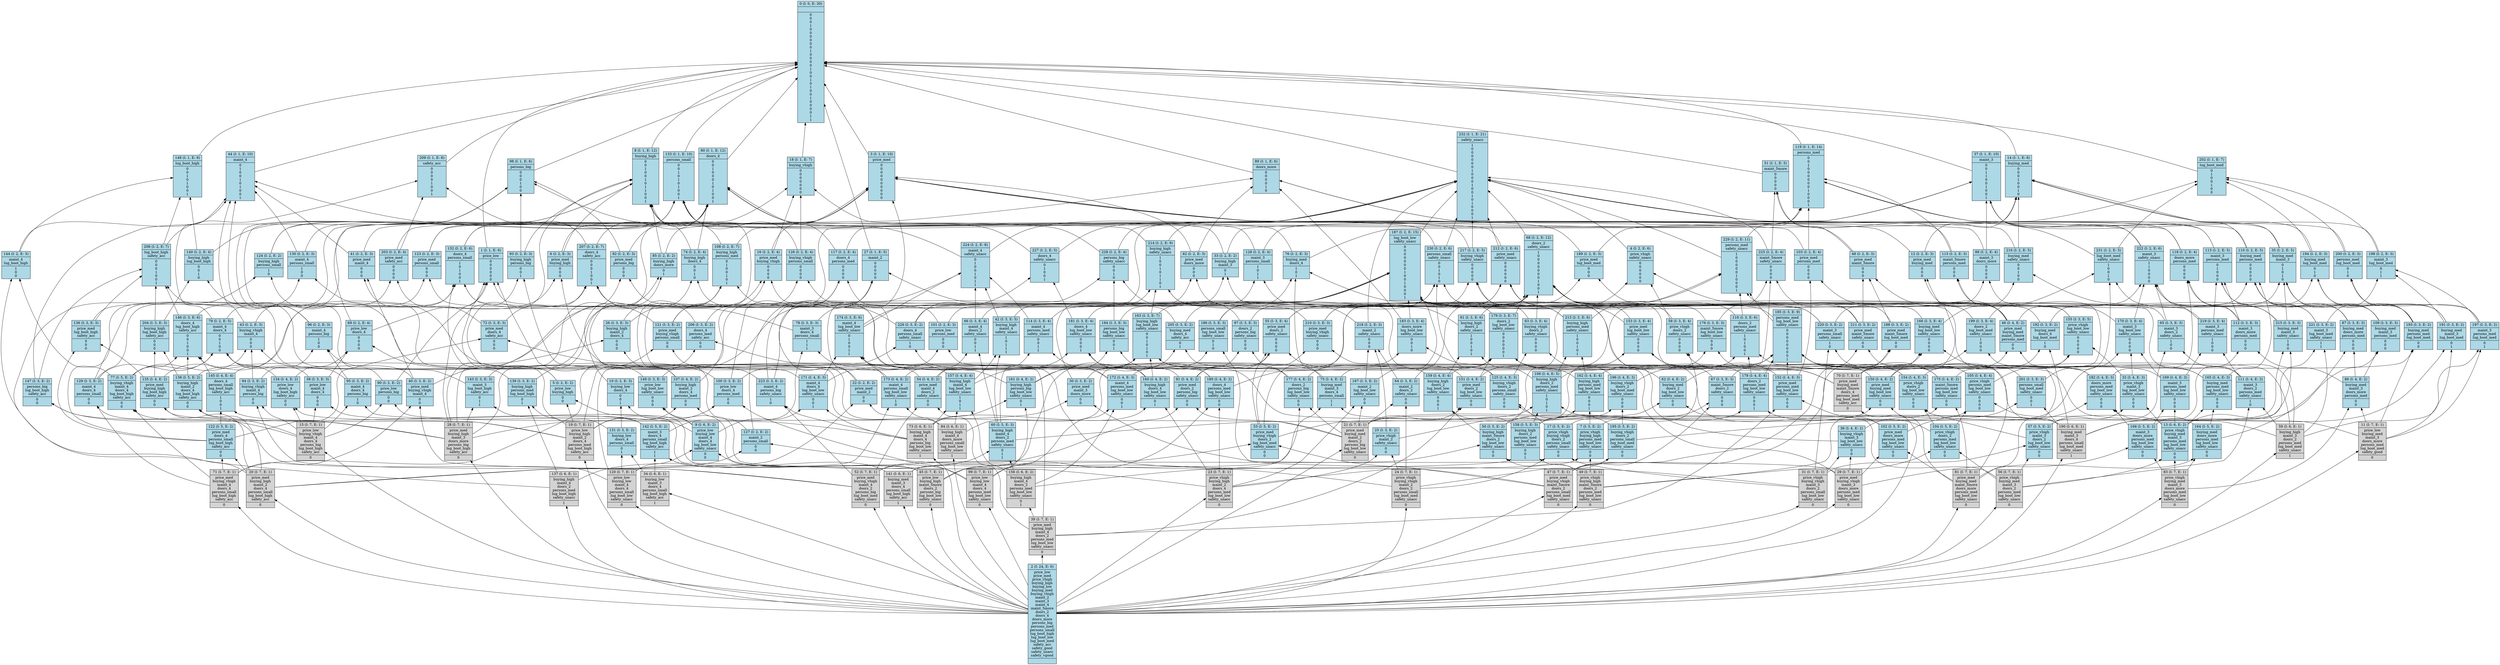 digraph G { 
	rankdir=BT;
0 [shape=record,style=filled,fillcolor=lightblue,label="{0 (I: 0, E: 30)||0\n0\n0\n1\n0\n0\n0\n0\n0\n0\n1\n0\n0\n0\n0\n1\n0\n0\n1\n0\n1\n0\n0\n1\n0\n0\n0\n0\n1\n1\n}"];
1 [shape=record,style=filled,fillcolor=lightblue,label="{1 (I: 1, E: 6)|price_low\n|0\n0\n0\n0\n0\n0\n}"];
2 [shape=record,style=filled,fillcolor=lightblue,label="{2 (I: 24, E: 0)|price_low\nprice_med\nprice_vhigh\nbuying_high\nbuying_low\nbuying_med\nbuying_vhigh\nmaint_2\nmaint_3\nmaint_4\nmaint_5more\ndoors_2\ndoors_4\ndoors_more\npersons_big\npersons_med\npersons_small\nlug_boot_high\nlug_boot_low\nlug_boot_med\nsafety_acc\nsafety_good\nsafety_unacc\nsafety_vgood\n|}"];
3 [shape=record,style=filled,fillcolor=lightblue,label="{3 (I: 1, E: 10)|price_med\n|0\n0\n0\n0\n0\n0\n0\n0\n0\n0\n}"];
4 [shape=record,style=filled,fillcolor=lightblue,label="{4 (I: 2, E: 6)|price_vhigh\nsafety_unacc\n|0\n0\n0\n0\n0\n0\n}"];
5 [shape=record,style=filled,fillcolor=lightblue,label="{5 (I: 2, E: 2)|price_low\nbuying_high\n|0\n0\n}"];
6 [shape=record,style=filled,fillcolor=lightblue,label="{6 (I: 2, E: 3)|price_med\nbuying_high\n|0\n0\n0\n}"];
7 [shape=record,style=filled,fillcolor=lightblue,label="{7 (I: 5, E: 2)|price_vhigh\nbuying_high\npersons_med\nlug_boot_low\nsafety_unacc\n|0\n0\n}"];
8 [shape=record,style=filled,fillcolor=lightblue,label="{8 (I: 1, E: 12)|buying_high\n|0\n0\n1\n0\n0\n1\n0\n1\n1\n0\n0\n1\n}"];
9 [shape=record,style=filled,fillcolor=lightblue,label="{9 (I: 6, E: 2)|price_low\nbuying_low\nmaint_4\ndoors_4\nlug_boot_low\nsafety_unacc\n|0\n0\n}"];
10 [shape=record,style=filled,fillcolor=lightblue,label="{10 (I: 2, E: 3)|buying_low\ndoors_4\n|0\n0\n1\n}"];
11 [shape=record,style=filled,label="{11 (I: 7, E: 1)|price_low\nbuying_med\nmaint_3\ndoors_more\npersons_med\nlug_boot_med\nsafety_good\n|0\n}"];
12 [shape=record,style=filled,fillcolor=lightblue,label="{12 (I: 2, E: 3)|price_med\nbuying_med\n|0\n0\n0\n}"];
13 [shape=record,style=filled,fillcolor=lightblue,label="{13 (I: 6, E: 2)|price_vhigh\nbuying_med\nmaint_3\npersons_med\nlug_boot_low\nsafety_unacc\n|0\n0\n}"];
14 [shape=record,style=filled,fillcolor=lightblue,label="{14 (I: 1, E: 8)|buying_med\n|0\n0\n0\n1\n0\n0\n1\n0\n}"];
15 [shape=record,style=filled,label="{15 (I: 7, E: 1)|price_low\nbuying_vhigh\nmaint_4\ndoors_4\npersons_big\nlug_boot_high\nsafety_acc\n|0\n}"];
16 [shape=record,style=filled,fillcolor=lightblue,label="{16 (I: 2, E: 4)|price_med\nbuying_vhigh\n|0\n0\n0\n0\n}"];
17 [shape=record,style=filled,fillcolor=lightblue,label="{17 (I: 5, E: 2)|price_vhigh\nbuying_vhigh\ndoors_2\npersons_small\nsafety_unacc\n|0\n0\n}"];
18 [shape=record,style=filled,fillcolor=lightblue,label="{18 (I: 1, E: 7)|buying_vhigh\n|0\n0\n0\n0\n0\n0\n0\n}"];
19 [shape=record,style=filled,label="{19 (I: 7, E: 1)|price_low\nbuying_high\nmaint_2\ndoors_4\npersons_med\nlug_boot_high\nsafety_acc\n|0\n}"];
20 [shape=record,style=filled,label="{20 (I: 7, E: 1)|price_med\nbuying_high\nmaint_2\ndoors_4\npersons_small\nlug_boot_high\nsafety_acc\n|0\n}"];
21 [shape=record,style=filled,label="{21 (I: 7, E: 1)|price_med\nbuying_med\nmaint_2\ndoors_2\npersons_big\nlug_boot_low\nsafety_unacc\n|0\n}"];
22 [shape=record,style=filled,fillcolor=lightblue,label="{22 (I: 2, E: 2)|price_med\nmaint_2\n|0\n0\n}"];
23 [shape=record,style=filled,label="{23 (I: 7, E: 1)|price_vhigh\nbuying_high\nmaint_2\ndoors_4\npersons_med\nlug_boot_low\nsafety_unacc\n|0\n}"];
24 [shape=record,style=filled,label="{24 (I: 7, E: 1)|price_vhigh\nbuying_vhigh\nmaint_2\ndoors_2\npersons_small\nlug_boot_med\nsafety_unacc\n|0\n}"];
25 [shape=record,style=filled,fillcolor=lightblue,label="{25 (I: 3, E: 2)|price_vhigh\nmaint_2\nsafety_unacc\n|0\n0\n}"];
26 [shape=record,style=filled,fillcolor=lightblue,label="{26 (I: 3, E: 3)|buying_high\nmaint_2\ndoors_4\n|0\n0\n0\n}"];
27 [shape=record,style=filled,fillcolor=lightblue,label="{27 (I: 1, E: 5)|maint_2\n|0\n0\n0\n0\n0\n}"];
28 [shape=record,style=filled,label="{28 (I: 7, E: 1)|price_med\nbuying_high\nmaint_3\ndoors_more\npersons_big\nlug_boot_high\nsafety_acc\n|0\n}"];
29 [shape=record,style=filled,label="{29 (I: 7, E: 1)|price_med\nbuying_vhigh\nmaint_3\ndoors_more\npersons_med\nlug_boot_low\nsafety_unacc\n|0\n}"];
30 [shape=record,style=filled,fillcolor=lightblue,label="{30 (I: 3, E: 2)|price_med\nmaint_3\ndoors_more\n|0\n0\n}"];
31 [shape=record,style=filled,label="{31 (I: 7, E: 1)|price_vhigh\nbuying_vhigh\nmaint_3\ndoors_2\npersons_small\nlug_boot_low\nsafety_unacc\n|0\n}"];
32 [shape=record,style=filled,fillcolor=lightblue,label="{32 (I: 4, E: 3)|price_vhigh\nmaint_3\nlug_boot_low\nsafety_unacc\n|0\n0\n0\n}"];
33 [shape=record,style=filled,fillcolor=lightblue,label="{33 (I: 2, E: 2)|buying_high\nmaint_3\n|0\n1\n}"];
34 [shape=record,style=filled,label="{34 (I: 6, E: 1)|buying_low\nmaint_3\ndoors_4\npersons_small\nlug_boot_high\nsafety_acc\n|1\n}"];
35 [shape=record,style=filled,fillcolor=lightblue,label="{35 (I: 2, E: 5)|buying_med\nmaint_3\n|0\n1\n0\n1\n0\n}"];
36 [shape=record,style=filled,fillcolor=lightblue,label="{36 (I: 4, E: 2)|buying_vhigh\nmaint_3\nlug_boot_low\nsafety_unacc\n|0\n0\n}"];
37 [shape=record,style=filled,fillcolor=lightblue,label="{37 (I: 1, E: 10)|maint_3\n|0\n0\n1\n1\n0\n0\n1\n0\n0\n1\n}"];
38 [shape=record,style=filled,fillcolor=lightblue,label="{38 (I: 3, E: 3)|price_low\nmaint_4\ndoors_4\n|0\n0\n0\n}"];
39 [shape=record,style=filled,label="{39 (I: 7, E: 1)|price_med\nbuying_high\nmaint_4\ndoors_2\npersons_med\nlug_boot_low\nsafety_unacc\n|0\n}"];
40 [shape=record,style=filled,fillcolor=lightblue,label="{40 (I: 3, E: 2)|price_med\nbuying_vhigh\nmaint_4\n|0\n0\n}"];
41 [shape=record,style=filled,fillcolor=lightblue,label="{41 (I: 2, E: 3)|price_med\nmaint_4\n|0\n0\n0\n}"];
42 [shape=record,style=filled,fillcolor=lightblue,label="{42 (I: 3, E: 5)|buying_high\nmaint_4\nsafety_unacc\n|1\n0\n1\n1\n1\n}"];
43 [shape=record,style=filled,fillcolor=lightblue,label="{43 (I: 2, E: 3)|buying_vhigh\nmaint_4\n|0\n0\n0\n}"];
44 [shape=record,style=filled,fillcolor=lightblue,label="{44 (I: 1, E: 10)|maint_4\n|0\n1\n0\n0\n1\n0\n1\n0\n0\n1\n}"];
45 [shape=record,style=filled,label="{45 (I: 7, E: 1)|price_low\nbuying_high\nmaint_5more\ndoors_2\npersons_big\nlug_boot_low\nsafety_unacc\n|0\n}"];
46 [shape=record,style=filled,fillcolor=lightblue,label="{46 (I: 4, E: 2)|price_med\nbuying_med\nmaint_5more\npersons_med\n|0\n0\n}"];
47 [shape=record,style=filled,label="{47 (I: 7, E: 1)|price_med\nbuying_vhigh\nmaint_5more\ndoors_2\npersons_small\nlug_boot_med\nsafety_unacc\n|0\n}"];
48 [shape=record,style=filled,fillcolor=lightblue,label="{48 (I: 2, E: 3)|price_med\nmaint_5more\n|0\n0\n0\n}"];
49 [shape=record,style=filled,label="{49 (I: 7, E: 1)|price_vhigh\nbuying_high\nmaint_5more\ndoors_2\npersons_med\nlug_boot_low\nsafety_unacc\n|0\n}"];
50 [shape=record,style=filled,fillcolor=lightblue,label="{50 (I: 5, E: 2)|buying_high\nmaint_5more\ndoors_2\nlug_boot_low\nsafety_unacc\n|0\n0\n}"];
51 [shape=record,style=filled,fillcolor=lightblue,label="{51 (I: 1, E: 5)|maint_5more\n|0\n0\n0\n0\n0\n}"];
52 [shape=record,style=filled,label="{52 (I: 7, E: 1)|price_med\nbuying_vhigh\nmaint_4\ndoors_2\npersons_big\nlug_boot_med\nsafety_unacc\n|0\n}"];
53 [shape=record,style=filled,fillcolor=lightblue,label="{53 (I: 5, E: 2)|price_med\nbuying_vhigh\ndoors_2\nlug_boot_med\nsafety_unacc\n|0\n0\n}"];
54 [shape=record,style=filled,fillcolor=lightblue,label="{54 (I: 4, E: 2)|price_med\nmaint_4\ndoors_2\nsafety_unacc\n|0\n0\n}"];
55 [shape=record,style=filled,fillcolor=lightblue,label="{55 (I: 3, E: 4)|price_med\ndoors_2\nsafety_unacc\n|0\n0\n0\n0\n}"];
56 [shape=record,style=filled,label="{56 (I: 7, E: 1)|price_vhigh\nbuying_med\nmaint_3\ndoors_2\npersons_med\nlug_boot_low\nsafety_unacc\n|0\n}"];
57 [shape=record,style=filled,fillcolor=lightblue,label="{57 (I: 5, E: 2)|price_vhigh\nmaint_3\ndoors_2\nlug_boot_low\nsafety_unacc\n|0\n0\n}"];
58 [shape=record,style=filled,fillcolor=lightblue,label="{58 (I: 3, E: 4)|price_vhigh\ndoors_2\nsafety_unacc\n|0\n0\n0\n0\n}"];
59 [shape=record,style=filled,label="{59 (I: 6, E: 1)|buying_high\nmaint_3\ndoors_2\npersons_med\nlug_boot_med\nsafety_unacc\n|1\n}"];
60 [shape=record,style=filled,fillcolor=lightblue,label="{60 (I: 5, E: 3)|buying_high\nmaint_4\ndoors_2\npersons_med\nsafety_unacc\n|0\n1\n1\n}"];
61 [shape=record,style=filled,fillcolor=lightblue,label="{61 (I: 3, E: 6)|buying_high\ndoors_2\nsafety_unacc\n|1\n0\n0\n1\n0\n1\n}"];
62 [shape=record,style=filled,fillcolor=lightblue,label="{62 (I: 4, E: 2)|buying_med\ndoors_2\nlug_boot_low\nsafety_unacc\n|0\n0\n}"];
63 [shape=record,style=filled,fillcolor=lightblue,label="{63 (I: 3, E: 4)|buying_vhigh\ndoors_2\nsafety_unacc\n|0\n0\n0\n0\n}"];
64 [shape=record,style=filled,fillcolor=lightblue,label="{64 (I: 3, E: 2)|maint_2\ndoors_2\nsafety_unacc\n|0\n0\n}"];
65 [shape=record,style=filled,fillcolor=lightblue,label="{65 (I: 3, E: 3)|maint_3\ndoors_2\nsafety_unacc\n|1\n0\n0\n}"];
66 [shape=record,style=filled,fillcolor=lightblue,label="{66 (I: 3, E: 4)|maint_4\ndoors_2\nsafety_unacc\n|0\n0\n1\n1\n}"];
67 [shape=record,style=filled,fillcolor=lightblue,label="{67 (I: 3, E: 3)|maint_5more\ndoors_2\nsafety_unacc\n|0\n0\n0\n}"];
68 [shape=record,style=filled,fillcolor=lightblue,label="{68 (I: 2, E: 12)|doors_2\nsafety_unacc\n|1\n0\n0\n0\n0\n0\n0\n0\n1\n0\n0\n1\n}"];
69 [shape=record,style=filled,fillcolor=lightblue,label="{69 (I: 2, E: 4)|price_low\ndoors_4\n|0\n0\n0\n0\n}"];
70 [shape=record,style=filled,label="{70 (I: 7, E: 1)|price_med\nbuying_med\nmaint_5more\ndoors_4\npersons_med\nlug_boot_med\nsafety_acc\n|0\n}"];
71 [shape=record,style=filled,label="{71 (I: 7, E: 1)|price_med\nbuying_vhigh\nmaint_4\ndoors_4\npersons_small\nlug_boot_high\nsafety_acc\n|0\n}"];
72 [shape=record,style=filled,fillcolor=lightblue,label="{72 (I: 3, E: 3)|price_med\ndoors_4\nsafety_acc\n|0\n0\n0\n}"];
73 [shape=record,style=filled,label="{73 (I: 6, E: 1)|buying_high\nmaint_4\ndoors_4\npersons_big\nlug_boot_low\nsafety_unacc\n|1\n}"];
74 [shape=record,style=filled,fillcolor=lightblue,label="{74 (I: 2, E: 4)|buying_high\ndoors_4\n|0\n0\n1\n0\n}"];
75 [shape=record,style=filled,fillcolor=lightblue,label="{75 (I: 4, E: 2)|buying_med\nmaint_3\ndoors_4\npersons_small\n|1\n1\n}"];
76 [shape=record,style=filled,fillcolor=lightblue,label="{76 (I: 2, E: 3)|buying_med\ndoors_4\n|1\n0\n1\n}"];
77 [shape=record,style=filled,fillcolor=lightblue,label="{77 (I: 5, E: 2)|buying_vhigh\nmaint_4\ndoors_4\nlug_boot_high\nsafety_acc\n|0\n0\n}"];
78 [shape=record,style=filled,fillcolor=lightblue,label="{78 (I: 3, E: 3)|maint_3\ndoors_4\npersons_small\n|1\n1\n1\n}"];
79 [shape=record,style=filled,fillcolor=lightblue,label="{79 (I: 2, E: 5)|maint_4\ndoors_4\n|0\n0\n1\n0\n0\n}"];
80 [shape=record,style=filled,fillcolor=lightblue,label="{80 (I: 1, E: 12)|doors_4\n|0\n0\n1\n0\n0\n0\n1\n0\n1\n0\n0\n1\n}"];
81 [shape=record,style=filled,label="{81 (I: 7, E: 1)|price_med\nbuying_med\nmaint_5more\ndoors_more\npersons_med\nlug_boot_low\nsafety_unacc\n|0\n}"];
82 [shape=record,style=filled,fillcolor=lightblue,label="{82 (I: 2, E: 3)|price_med\ndoors_more\n|0\n0\n0\n}"];
83 [shape=record,style=filled,label="{83 (I: 7, E: 1)|price_vhigh\nbuying_med\nmaint_3\ndoors_more\npersons_med\nlug_boot_low\nsafety_unacc\n|0\n}"];
84 [shape=record,style=filled,label="{84 (I: 6, E: 1)|buying_high\nmaint_4\ndoors_more\npersons_small\nlug_boot_low\nsafety_unacc\n|1\n}"];
85 [shape=record,style=filled,fillcolor=lightblue,label="{85 (I: 2, E: 2)|buying_high\ndoors_more\n|0\n1\n}"];
86 [shape=record,style=filled,fillcolor=lightblue,label="{86 (I: 4, E: 2)|buying_med\nmaint_3\ndoors_more\npersons_med\n|0\n0\n}"];
87 [shape=record,style=filled,fillcolor=lightblue,label="{87 (I: 3, E: 3)|buying_med\ndoors_more\npersons_med\n|0\n0\n0\n}"];
88 [shape=record,style=filled,fillcolor=lightblue,label="{88 (I: 2, E: 4)|maint_3\ndoors_more\n|0\n0\n0\n0\n}"];
89 [shape=record,style=filled,fillcolor=lightblue,label="{89 (I: 1, E: 6)|doors_more\n|0\n0\n0\n0\n1\n0\n}"];
90 [shape=record,style=filled,fillcolor=lightblue,label="{90 (I: 2, E: 2)|price_low\npersons_big\n|0\n0\n}"];
91 [shape=record,style=filled,fillcolor=lightblue,label="{91 (I: 4, E: 2)|price_med\ndoors_2\npersons_big\nsafety_unacc\n|0\n0\n}"];
92 [shape=record,style=filled,fillcolor=lightblue,label="{92 (I: 2, E: 3)|price_med\npersons_big\n|0\n0\n0\n}"];
93 [shape=record,style=filled,fillcolor=lightblue,label="{93 (I: 2, E: 3)|buying_high\npersons_big\n|0\n0\n1\n}"];
94 [shape=record,style=filled,fillcolor=lightblue,label="{94 (I: 3, E: 2)|buying_vhigh\nmaint_4\npersons_big\n|0\n0\n}"];
95 [shape=record,style=filled,fillcolor=lightblue,label="{95 (I: 3, E: 2)|maint_4\ndoors_4\npersons_big\n|1\n0\n}"];
96 [shape=record,style=filled,fillcolor=lightblue,label="{96 (I: 2, E: 3)|maint_4\npersons_big\n|1\n0\n0\n}"];
97 [shape=record,style=filled,fillcolor=lightblue,label="{97 (I: 3, E: 3)|doors_2\npersons_big\nsafety_unacc\n|0\n0\n0\n}"];
98 [shape=record,style=filled,fillcolor=lightblue,label="{98 (I: 1, E: 6)|persons_big\n|0\n0\n0\n1\n0\n0\n}"];
99 [shape=record,style=filled,label="{99 (I: 7, E: 1)|price_low\nbuying_low\nmaint_4\ndoors_4\npersons_med\nlug_boot_low\nsafety_unacc\n|0\n}"];
100 [shape=record,style=filled,fillcolor=lightblue,label="{100 (I: 3, E: 2)|price_low\ndoors_4\npersons_med\n|0\n0\n}"];
101 [shape=record,style=filled,fillcolor=lightblue,label="{101 (I: 2, E: 3)|price_low\npersons_med\n|0\n0\n0\n}"];
102 [shape=record,style=filled,fillcolor=lightblue,label="{102 (I: 5, E: 2)|price_med\ndoors_more\npersons_med\nlug_boot_low\nsafety_unacc\n|0\n0\n}"];
103 [shape=record,style=filled,fillcolor=lightblue,label="{103 (I: 2, E: 4)|price_med\npersons_med\n|0\n0\n0\n0\n}"];
104 [shape=record,style=filled,fillcolor=lightblue,label="{104 (I: 5, E: 2)|price_vhigh\ndoors_2\npersons_med\nlug_boot_low\nsafety_unacc\n|0\n0\n}"];
105 [shape=record,style=filled,fillcolor=lightblue,label="{105 (I: 4, E: 4)|price_vhigh\npersons_med\nlug_boot_low\nsafety_unacc\n|0\n0\n0\n0\n}"];
106 [shape=record,style=filled,fillcolor=lightblue,label="{106 (I: 4, E: 5)|buying_high\ndoors_2\npersons_med\nsafety_unacc\n|1\n0\n1\n0\n1\n}"];
107 [shape=record,style=filled,fillcolor=lightblue,label="{107 (I: 4, E: 2)|buying_high\nmaint_2\ndoors_4\npersons_med\n|0\n0\n}"];
108 [shape=record,style=filled,fillcolor=lightblue,label="{108 (I: 2, E: 7)|buying_high\npersons_med\n|0\n1\n0\n0\n1\n0\n1\n}"];
109 [shape=record,style=filled,fillcolor=lightblue,label="{109 (I: 3, E: 3)|buying_med\nmaint_3\npersons_med\n|0\n0\n0\n}"];
110 [shape=record,style=filled,fillcolor=lightblue,label="{110 (I: 2, E: 5)|buying_med\npersons_med\n|0\n0\n0\n0\n0\n}"];
111 [shape=record,style=filled,fillcolor=lightblue,label="{111 (I: 4, E: 2)|maint_3\ndoors_2\npersons_med\nsafety_unacc\n|1\n0\n}"];
112 [shape=record,style=filled,fillcolor=lightblue,label="{112 (I: 3, E: 3)|maint_3\ndoors_more\npersons_med\n|0\n0\n0\n}"];
113 [shape=record,style=filled,fillcolor=lightblue,label="{113 (I: 2, E: 5)|maint_3\npersons_med\n|0\n1\n0\n0\n0\n}"];
114 [shape=record,style=filled,fillcolor=lightblue,label="{114 (I: 3, E: 4)|maint_4\npersons_med\nsafety_unacc\n|0\n0\n1\n1\n}"];
115 [shape=record,style=filled,fillcolor=lightblue,label="{115 (I: 2, E: 3)|maint_5more\npersons_med\n|0\n0\n0\n}"];
116 [shape=record,style=filled,fillcolor=lightblue,label="{116 (I: 3, E: 6)|doors_2\npersons_med\nsafety_unacc\n|1\n0\n1\n0\n0\n1\n}"];
117 [shape=record,style=filled,fillcolor=lightblue,label="{117 (I: 2, E: 4)|doors_4\npersons_med\n|0\n0\n0\n0\n}"];
118 [shape=record,style=filled,fillcolor=lightblue,label="{118 (I: 2, E: 4)|doors_more\npersons_med\n|0\n0\n0\n0\n}"];
119 [shape=record,style=filled,fillcolor=lightblue,label="{119 (I: 1, E: 14)|persons_med\n|0\n0\n1\n0\n0\n0\n0\n0\n0\n1\n0\n0\n0\n1\n}"];
120 [shape=record,style=filled,label="{120 (I: 7, E: 1)|price_low\nbuying_low\nmaint_4\ndoors_4\npersons_small\nlug_boot_low\nsafety_unacc\n|0\n}"];
121 [shape=record,style=filled,fillcolor=lightblue,label="{121 (I: 3, E: 2)|price_med\nbuying_vhigh\npersons_small\n|0\n0\n}"];
122 [shape=record,style=filled,fillcolor=lightblue,label="{122 (I: 5, E: 2)|price_med\ndoors_4\npersons_small\nlug_boot_high\nsafety_acc\n|0\n0\n}"];
123 [shape=record,style=filled,fillcolor=lightblue,label="{123 (I: 2, E: 3)|price_med\npersons_small\n|0\n0\n0\n}"];
124 [shape=record,style=filled,fillcolor=lightblue,label="{124 (I: 2, E: 2)|buying_high\npersons_small\n|1\n0\n}"];
125 [shape=record,style=filled,fillcolor=lightblue,label="{125 (I: 4, E: 3)|buying_vhigh\ndoors_2\npersons_small\nsafety_unacc\n|0\n0\n0\n}"];
126 [shape=record,style=filled,fillcolor=lightblue,label="{126 (I: 2, E: 4)|buying_vhigh\npersons_small\n|0\n0\n0\n0\n}"];
127 [shape=record,style=filled,fillcolor=lightblue,label="{127 (I: 2, E: 2)|maint_2\npersons_small\n|0\n0\n}"];
128 [shape=record,style=filled,fillcolor=lightblue,label="{128 (I: 2, E: 4)|maint_3\npersons_small\n|1\n0\n1\n1\n}"];
129 [shape=record,style=filled,fillcolor=lightblue,label="{129 (I: 3, E: 2)|maint_4\ndoors_4\npersons_small\n|0\n0\n}"];
130 [shape=record,style=filled,fillcolor=lightblue,label="{130 (I: 2, E: 3)|maint_4\npersons_small\n|1\n0\n0\n}"];
131 [shape=record,style=filled,fillcolor=lightblue,label="{131 (I: 3, E: 2)|buying_low\ndoors_4\npersons_small\n|0\n1\n}"];
132 [shape=record,style=filled,fillcolor=lightblue,label="{132 (I: 2, E: 6)|doors_4\npersons_small\n|1\n0\n1\n0\n0\n1\n}"];
133 [shape=record,style=filled,fillcolor=lightblue,label="{133 (I: 1, E: 10)|persons_small\n|0\n0\n1\n0\n1\n0\n1\n0\n0\n1\n}"];
134 [shape=record,style=filled,fillcolor=lightblue,label="{134 (I: 4, E: 2)|price_low\ndoors_4\nlug_boot_high\nsafety_acc\n|0\n0\n}"];
135 [shape=record,style=filled,fillcolor=lightblue,label="{135 (I: 4, E: 2)|price_med\nbuying_high\nlug_boot_high\nsafety_acc\n|0\n0\n}"];
136 [shape=record,style=filled,fillcolor=lightblue,label="{136 (I: 3, E: 3)|price_med\nlug_boot_high\nsafety_acc\n|0\n0\n0\n}"];
137 [shape=record,style=filled,label="{137 (I: 6, E: 1)|buying_high\nmaint_4\ndoors_2\npersons_med\nlug_boot_high\nsafety_unacc\n|1\n}"];
138 [shape=record,style=filled,fillcolor=lightblue,label="{138 (I: 5, E: 2)|buying_high\nmaint_2\ndoors_4\nlug_boot_high\nsafety_acc\n|0\n0\n}"];
139 [shape=record,style=filled,fillcolor=lightblue,label="{139 (I: 3, E: 2)|buying_high\npersons_med\nlug_boot_high\n|0\n1\n}"];
140 [shape=record,style=filled,fillcolor=lightblue,label="{140 (I: 2, E: 4)|buying_high\nlug_boot_high\n|0\n0\n1\n0\n}"];
141 [shape=record,style=filled,label="{141 (I: 6, E: 1)|buying_med\nmaint_3\ndoors_4\npersons_small\nlug_boot_high\nsafety_acc\n|1\n}"];
142 [shape=record,style=filled,fillcolor=lightblue,label="{142 (I: 5, E: 2)|maint_3\ndoors_4\npersons_small\nlug_boot_high\nsafety_acc\n|1\n1\n}"];
143 [shape=record,style=filled,fillcolor=lightblue,label="{143 (I: 3, E: 3)|maint_3\nlug_boot_high\nsafety_acc\n|0\n1\n1\n}"];
144 [shape=record,style=filled,fillcolor=lightblue,label="{144 (I: 2, E: 3)|maint_4\nlug_boot_high\n|1\n0\n0\n}"];
145 [shape=record,style=filled,fillcolor=lightblue,label="{145 (I: 4, E: 4)|doors_4\npersons_small\nlug_boot_high\nsafety_acc\n|1\n0\n0\n1\n}"];
146 [shape=record,style=filled,fillcolor=lightblue,label="{146 (I: 3, E: 6)|doors_4\nlug_boot_high\nsafety_acc\n|0\n0\n1\n0\n0\n1\n}"];
147 [shape=record,style=filled,fillcolor=lightblue,label="{147 (I: 3, E: 2)|persons_big\nlug_boot_high\nsafety_acc\n|0\n0\n}"];
148 [shape=record,style=filled,fillcolor=lightblue,label="{148 (I: 1, E: 8)|lug_boot_high\n|0\n0\n1\n0\n1\n0\n0\n1\n}"];
149 [shape=record,style=filled,fillcolor=lightblue,label="{149 (I: 3, E: 3)|price_low\nlug_boot_low\nsafety_unacc\n|0\n0\n0\n}"];
150 [shape=record,style=filled,fillcolor=lightblue,label="{150 (I: 4, E: 2)|price_med\nbuying_med\nlug_boot_low\nsafety_unacc\n|0\n0\n}"];
151 [shape=record,style=filled,fillcolor=lightblue,label="{151 (I: 4, E: 2)|price_med\ndoors_2\nlug_boot_low\nsafety_unacc\n|0\n0\n}"];
152 [shape=record,style=filled,fillcolor=lightblue,label="{152 (I: 4, E: 3)|price_med\npersons_med\nlug_boot_low\nsafety_unacc\n|0\n0\n0\n}"];
153 [shape=record,style=filled,fillcolor=lightblue,label="{153 (I: 3, E: 4)|price_med\nlug_boot_low\nsafety_unacc\n|0\n0\n0\n0\n}"];
154 [shape=record,style=filled,fillcolor=lightblue,label="{154 (I: 4, E: 3)|price_vhigh\ndoors_2\nlug_boot_low\nsafety_unacc\n|0\n0\n0\n}"];
155 [shape=record,style=filled,fillcolor=lightblue,label="{155 (I: 3, E: 5)|price_vhigh\nlug_boot_low\nsafety_unacc\n|0\n0\n0\n0\n0\n}"];
156 [shape=record,style=filled,label="{156 (I: 6, E: 2)|buying_high\nmaint_4\ndoors_2\npersons_med\nlug_boot_low\nsafety_unacc\n|0\n1\n}"];
157 [shape=record,style=filled,fillcolor=lightblue,label="{157 (I: 4, E: 4)|buying_high\nmaint_4\nlug_boot_low\nsafety_unacc\n|1\n0\n1\n1\n}"];
158 [shape=record,style=filled,fillcolor=lightblue,label="{158 (I: 5, E: 3)|buying_high\ndoors_2\npersons_med\nlug_boot_low\nsafety_unacc\n|0\n0\n1\n}"];
159 [shape=record,style=filled,fillcolor=lightblue,label="{159 (I: 4, E: 4)|buying_high\ndoors_2\nlug_boot_low\nsafety_unacc\n|0\n0\n0\n1\n}"];
160 [shape=record,style=filled,fillcolor=lightblue,label="{160 (I: 4, E: 2)|buying_high\ndoors_4\nlug_boot_low\nsafety_unacc\n|0\n1\n}"];
161 [shape=record,style=filled,fillcolor=lightblue,label="{161 (I: 4, E: 2)|buying_high\npersons_big\nlug_boot_low\nsafety_unacc\n|0\n1\n}"];
162 [shape=record,style=filled,fillcolor=lightblue,label="{162 (I: 4, E: 4)|buying_high\npersons_med\nlug_boot_low\nsafety_unacc\n|0\n0\n0\n1\n}"];
163 [shape=record,style=filled,fillcolor=lightblue,label="{163 (I: 3, E: 7)|buying_high\nlug_boot_low\nsafety_unacc\n|0\n0\n1\n0\n1\n0\n1\n}"];
164 [shape=record,style=filled,fillcolor=lightblue,label="{164 (I: 5, E: 2)|buying_med\ndoors_more\npersons_med\nlug_boot_low\nsafety_unacc\n|0\n0\n}"];
165 [shape=record,style=filled,fillcolor=lightblue,label="{165 (I: 4, E: 3)|buying_med\npersons_med\nlug_boot_low\nsafety_unacc\n|0\n0\n0\n}"];
166 [shape=record,style=filled,fillcolor=lightblue,label="{166 (I: 3, E: 4)|buying_med\nlug_boot_low\nsafety_unacc\n|0\n0\n0\n0\n}"];
167 [shape=record,style=filled,fillcolor=lightblue,label="{167 (I: 3, E: 2)|maint_2\nlug_boot_low\nsafety_unacc\n|0\n0\n}"];
168 [shape=record,style=filled,fillcolor=lightblue,label="{168 (I: 5, E: 2)|maint_3\ndoors_more\npersons_med\nlug_boot_low\nsafety_unacc\n|0\n0\n}"];
169 [shape=record,style=filled,fillcolor=lightblue,label="{169 (I: 4, E: 3)|maint_3\npersons_med\nlug_boot_low\nsafety_unacc\n|0\n0\n0\n}"];
170 [shape=record,style=filled,fillcolor=lightblue,label="{170 (I: 3, E: 4)|maint_3\nlug_boot_low\nsafety_unacc\n|0\n0\n0\n0\n}"];
171 [shape=record,style=filled,fillcolor=lightblue,label="{171 (I: 4, E: 3)|maint_4\ndoors_4\nlug_boot_low\nsafety_unacc\n|0\n0\n1\n}"];
172 [shape=record,style=filled,fillcolor=lightblue,label="{172 (I: 4, E: 3)|maint_4\npersons_med\nlug_boot_low\nsafety_unacc\n|0\n0\n1\n}"];
173 [shape=record,style=filled,fillcolor=lightblue,label="{173 (I: 4, E: 2)|maint_4\npersons_small\nlug_boot_low\nsafety_unacc\n|1\n0\n}"];
174 [shape=record,style=filled,fillcolor=lightblue,label="{174 (I: 3, E: 6)|maint_4\nlug_boot_low\nsafety_unacc\n|0\n1\n0\n0\n1\n1\n}"];
175 [shape=record,style=filled,fillcolor=lightblue,label="{175 (I: 4, E: 2)|maint_5more\npersons_med\nlug_boot_low\nsafety_unacc\n|0\n0\n}"];
176 [shape=record,style=filled,fillcolor=lightblue,label="{176 (I: 3, E: 3)|maint_5more\nlug_boot_low\nsafety_unacc\n|0\n0\n0\n}"];
177 [shape=record,style=filled,fillcolor=lightblue,label="{177 (I: 4, E: 2)|doors_2\npersons_big\nlug_boot_low\nsafety_unacc\n|0\n0\n}"];
178 [shape=record,style=filled,fillcolor=lightblue,label="{178 (I: 4, E: 4)|doors_2\npersons_med\nlug_boot_low\nsafety_unacc\n|0\n0\n0\n1\n}"];
179 [shape=record,style=filled,fillcolor=lightblue,label="{179 (I: 3, E: 7)|doors_2\nlug_boot_low\nsafety_unacc\n|0\n0\n0\n0\n0\n0\n1\n}"];
180 [shape=record,style=filled,fillcolor=lightblue,label="{180 (I: 4, E: 2)|doors_4\npersons_med\nlug_boot_low\nsafety_unacc\n|0\n0\n}"];
181 [shape=record,style=filled,fillcolor=lightblue,label="{181 (I: 3, E: 4)|doors_4\nlug_boot_low\nsafety_unacc\n|0\n0\n0\n1\n}"];
182 [shape=record,style=filled,fillcolor=lightblue,label="{182 (I: 4, E: 3)|doors_more\npersons_med\nlug_boot_low\nsafety_unacc\n|0\n0\n0\n}"];
183 [shape=record,style=filled,fillcolor=lightblue,label="{183 (I: 3, E: 4)|doors_more\nlug_boot_low\nsafety_unacc\n|0\n0\n1\n0\n}"];
184 [shape=record,style=filled,fillcolor=lightblue,label="{184 (I: 3, E: 3)|persons_big\nlug_boot_low\nsafety_unacc\n|0\n0\n1\n}"];
185 [shape=record,style=filled,fillcolor=lightblue,label="{185 (I: 3, E: 9)|persons_med\nlug_boot_low\nsafety_unacc\n|0\n0\n0\n0\n0\n0\n0\n0\n1\n}"];
186 [shape=record,style=filled,fillcolor=lightblue,label="{186 (I: 3, E: 3)|persons_small\nlug_boot_low\nsafety_unacc\n|0\n1\n0\n}"];
187 [shape=record,style=filled,fillcolor=lightblue,label="{187 (I: 2, E: 15)|lug_boot_low\nsafety_unacc\n|0\n0\n0\n0\n0\n0\n0\n1\n0\n0\n1\n0\n0\n0\n1\n}"];
188 [shape=record,style=filled,fillcolor=lightblue,label="{188 (I: 3, E: 2)|price_med\nmaint_5more\nlug_boot_med\n|0\n0\n}"];
189 [shape=record,style=filled,fillcolor=lightblue,label="{189 (I: 2, E: 3)|price_med\nlug_boot_med\n|0\n0\n0\n}"];
190 [shape=record,style=filled,label="{190 (I: 6, E: 1)|buying_med\nmaint_3\ndoors_4\npersons_small\nlug_boot_med\nsafety_unacc\n|1\n}"];
191 [shape=record,style=filled,fillcolor=lightblue,label="{191 (I: 3, E: 2)|buying_med\nmaint_3\nlug_boot_med\n|0\n1\n}"];
192 [shape=record,style=filled,fillcolor=lightblue,label="{192 (I: 3, E: 2)|buying_med\ndoors_4\nlug_boot_med\n|1\n0\n}"];
193 [shape=record,style=filled,fillcolor=lightblue,label="{193 (I: 3, E: 2)|buying_med\npersons_med\nlug_boot_med\n|0\n0\n}"];
194 [shape=record,style=filled,fillcolor=lightblue,label="{194 (I: 2, E: 3)|buying_med\nlug_boot_med\n|0\n1\n0\n}"];
195 [shape=record,style=filled,fillcolor=lightblue,label="{195 (I: 5, E: 2)|buying_vhigh\ndoors_2\npersons_small\nlug_boot_med\nsafety_unacc\n|0\n0\n}"];
196 [shape=record,style=filled,fillcolor=lightblue,label="{196 (I: 4, E: 3)|buying_vhigh\ndoors_2\nlug_boot_med\nsafety_unacc\n|0\n0\n0\n}"];
197 [shape=record,style=filled,fillcolor=lightblue,label="{197 (I: 3, E: 2)|maint_3\npersons_med\nlug_boot_med\n|0\n1\n}"];
198 [shape=record,style=filled,fillcolor=lightblue,label="{198 (I: 2, E: 3)|maint_3\nlug_boot_med\n|0\n1\n1\n}"];
199 [shape=record,style=filled,fillcolor=lightblue,label="{199 (I: 3, E: 4)|doors_2\nlug_boot_med\nsafety_unacc\n|1\n0\n0\n0\n}"];
200 [shape=record,style=filled,fillcolor=lightblue,label="{200 (I: 2, E: 3)|persons_med\nlug_boot_med\n|0\n1\n0\n}"];
201 [shape=record,style=filled,fillcolor=lightblue,label="{201 (I: 3, E: 3)|persons_small\nlug_boot_med\nsafety_unacc\n|0\n0\n1\n}"];
202 [shape=record,style=filled,fillcolor=lightblue,label="{202 (I: 1, E: 7)|lug_boot_med\n|0\n1\n0\n0\n1\n0\n0\n}"];
203 [shape=record,style=filled,fillcolor=lightblue,label="{203 (I: 2, E: 4)|price_med\nsafety_acc\n|0\n0\n0\n0\n}"];
204 [shape=record,style=filled,fillcolor=lightblue,label="{204 (I: 3, E: 3)|buying_high\nlug_boot_high\nsafety_acc\n|0\n0\n0\n}"];
205 [shape=record,style=filled,fillcolor=lightblue,label="{205 (I: 3, E: 2)|buying_med\ndoors_4\nsafety_acc\n|0\n1\n}"];
206 [shape=record,style=filled,fillcolor=lightblue,label="{206 (I: 3, E: 2)|doors_4\npersons_med\nsafety_acc\n|0\n0\n}"];
207 [shape=record,style=filled,fillcolor=lightblue,label="{207 (I: 2, E: 7)|doors_4\nsafety_acc\n|0\n0\n0\n1\n0\n0\n1\n}"];
208 [shape=record,style=filled,fillcolor=lightblue,label="{208 (I: 2, E: 7)|lug_boot_high\nsafety_acc\n|0\n0\n0\n1\n0\n0\n1\n}"];
209 [shape=record,style=filled,fillcolor=lightblue,label="{209 (I: 1, E: 8)|safety_acc\n|0\n0\n0\n0\n1\n0\n0\n1\n}"];
210 [shape=record,style=filled,fillcolor=lightblue,label="{210 (I: 3, E: 3)|price_med\nbuying_vhigh\nsafety_unacc\n|0\n0\n0\n}"];
211 [shape=record,style=filled,fillcolor=lightblue,label="{211 (I: 3, E: 2)|price_med\nmaint_5more\nsafety_unacc\n|0\n0\n}"];
212 [shape=record,style=filled,fillcolor=lightblue,label="{212 (I: 2, E: 6)|price_med\nsafety_unacc\n|0\n0\n0\n0\n0\n0\n}"];
213 [shape=record,style=filled,fillcolor=lightblue,label="{213 (I: 3, E: 6)|buying_high\npersons_med\nsafety_unacc\n|1\n0\n0\n1\n0\n1\n}"];
214 [shape=record,style=filled,fillcolor=lightblue,label="{214 (I: 2, E: 9)|buying_high\nsafety_unacc\n|1\n0\n0\n1\n0\n1\n1\n0\n1\n}"];
215 [shape=record,style=filled,fillcolor=lightblue,label="{215 (I: 3, E: 3)|buying_med\nmaint_3\nsafety_unacc\n|1\n0\n0\n}"];
216 [shape=record,style=filled,fillcolor=lightblue,label="{216 (I: 2, E: 5)|buying_med\nsafety_unacc\n|0\n0\n1\n0\n0\n}"];
217 [shape=record,style=filled,fillcolor=lightblue,label="{217 (I: 2, E: 5)|buying_vhigh\nsafety_unacc\n|0\n0\n0\n0\n0\n}"];
218 [shape=record,style=filled,fillcolor=lightblue,label="{218 (I: 2, E: 3)|maint_2\nsafety_unacc\n|0\n0\n0\n}"];
219 [shape=record,style=filled,fillcolor=lightblue,label="{219 (I: 3, E: 4)|maint_3\npersons_med\nsafety_unacc\n|1\n0\n0\n0\n}"];
220 [shape=record,style=filled,fillcolor=lightblue,label="{220 (I: 3, E: 2)|maint_3\npersons_small\nsafety_unacc\n|1\n0\n}"];
221 [shape=record,style=filled,fillcolor=lightblue,label="{221 (I: 3, E: 2)|maint_3\nlug_boot_med\nsafety_unacc\n|1\n1\n}"];
222 [shape=record,style=filled,fillcolor=lightblue,label="{222 (I: 2, E: 6)|maint_3\nsafety_unacc\n|1\n1\n0\n0\n0\n0\n}"];
223 [shape=record,style=filled,fillcolor=lightblue,label="{223 (I: 3, E: 2)|maint_4\npersons_big\nsafety_unacc\n|1\n0\n}"];
224 [shape=record,style=filled,fillcolor=lightblue,label="{224 (I: 2, E: 8)|maint_4\nsafety_unacc\n|0\n1\n0\n0\n1\n0\n1\n1\n}"];
225 [shape=record,style=filled,fillcolor=lightblue,label="{225 (I: 2, E: 4)|maint_5more\nsafety_unacc\n|0\n0\n0\n0\n}"];
226 [shape=record,style=filled,fillcolor=lightblue,label="{226 (I: 3, E: 2)|doors_4\npersons_small\nsafety_unacc\n|1\n0\n}"];
227 [shape=record,style=filled,fillcolor=lightblue,label="{227 (I: 2, E: 5)|doors_4\nsafety_unacc\n|0\n1\n0\n0\n1\n}"];
228 [shape=record,style=filled,fillcolor=lightblue,label="{228 (I: 2, E: 4)|persons_big\nsafety_unacc\n|0\n0\n1\n0\n}"];
229 [shape=record,style=filled,fillcolor=lightblue,label="{229 (I: 2, E: 11)|persons_med\nsafety_unacc\n|1\n0\n0\n0\n0\n0\n1\n0\n0\n0\n1\n}"];
230 [shape=record,style=filled,fillcolor=lightblue,label="{230 (I: 2, E: 6)|persons_small\nsafety_unacc\n|0\n0\n1\n0\n1\n0\n}"];
231 [shape=record,style=filled,fillcolor=lightblue,label="{231 (I: 2, E: 5)|lug_boot_med\nsafety_unacc\n|1\n0\n0\n1\n0\n}"];
232 [shape=record,style=filled,fillcolor=lightblue,label="{232 (I: 1, E: 21)|safety_unacc\n|1\n0\n0\n0\n0\n0\n0\n1\n0\n0\n0\n1\n0\n0\n1\n0\n1\n0\n0\n0\n1\n}"];
	1 -> 0
	2 -> 11
	2 -> 15
	2 -> 19
	2 -> 20
	2 -> 21
	2 -> 23
	2 -> 24
	2 -> 28
	2 -> 29
	2 -> 31
	2 -> 34
	2 -> 39
	2 -> 45
	2 -> 47
	2 -> 49
	2 -> 52
	2 -> 56
	2 -> 59
	2 -> 70
	2 -> 71
	2 -> 73
	2 -> 81
	2 -> 83
	2 -> 84
	2 -> 99
	2 -> 120
	2 -> 137
	2 -> 141
	2 -> 190
	3 -> 0
	4 -> 232
	5 -> 1
	5 -> 8
	6 -> 3
	6 -> 8
	7 -> 105
	7 -> 162
	8 -> 0
	9 -> 10
	9 -> 38
	9 -> 149
	9 -> 171
	10 -> 80
	11 -> 86
	11 -> 101
	11 -> 191
	11 -> 193
	11 -> 197
	12 -> 3
	12 -> 14
	13 -> 32
	13 -> 105
	13 -> 109
	13 -> 165
	13 -> 169
	13 -> 215
	14 -> 0
	15 -> 38
	15 -> 77
	15 -> 90
	15 -> 94
	15 -> 95
	15 -> 134
	15 -> 147
	16 -> 3
	16 -> 18
	17 -> 58
	17 -> 125
	18 -> 0
	19 -> 5
	19 -> 100
	19 -> 107
	19 -> 134
	19 -> 138
	19 -> 139
	19 -> 206
	20 -> 22
	20 -> 122
	20 -> 124
	20 -> 127
	20 -> 135
	20 -> 138
	21 -> 22
	21 -> 62
	21 -> 64
	21 -> 91
	21 -> 150
	21 -> 151
	21 -> 167
	21 -> 177
	22 -> 3
	22 -> 27
	23 -> 7
	23 -> 25
	23 -> 107
	23 -> 160
	23 -> 167
	23 -> 180
	24 -> 17
	24 -> 25
	24 -> 64
	24 -> 127
	24 -> 195
	25 -> 4
	25 -> 218
	26 -> 27
	26 -> 74
	27 -> 0
	28 -> 30
	28 -> 33
	28 -> 85
	28 -> 92
	28 -> 93
	28 -> 135
	28 -> 143
	28 -> 147
	29 -> 30
	29 -> 36
	29 -> 102
	29 -> 168
	29 -> 210
	30 -> 82
	30 -> 88
	31 -> 17
	31 -> 36
	31 -> 57
	31 -> 186
	31 -> 220
	32 -> 155
	32 -> 170
	33 -> 8
	33 -> 37
	34 -> 131
	34 -> 142
	35 -> 14
	35 -> 37
	36 -> 170
	36 -> 217
	37 -> 0
	38 -> 69
	38 -> 79
	39 -> 6
	39 -> 54
	39 -> 151
	39 -> 152
	39 -> 156
	40 -> 16
	40 -> 41
	40 -> 43
	41 -> 3
	41 -> 44
	42 -> 214
	42 -> 224
	43 -> 18
	43 -> 44
	44 -> 0
	45 -> 5
	45 -> 50
	45 -> 90
	45 -> 149
	45 -> 161
	45 -> 177
	46 -> 12
	46 -> 48
	46 -> 103
	46 -> 110
	46 -> 115
	47 -> 53
	47 -> 67
	47 -> 121
	47 -> 188
	47 -> 195
	47 -> 211
	48 -> 3
	48 -> 51
	49 -> 7
	49 -> 50
	49 -> 104
	49 -> 158
	49 -> 175
	50 -> 67
	50 -> 159
	50 -> 176
	51 -> 0
	52 -> 40
	52 -> 53
	52 -> 54
	52 -> 91
	52 -> 94
	52 -> 223
	53 -> 55
	53 -> 189
	53 -> 196
	53 -> 210
	54 -> 41
	54 -> 55
	54 -> 66
	55 -> 68
	55 -> 212
	56 -> 13
	56 -> 57
	56 -> 62
	56 -> 104
	56 -> 111
	57 -> 32
	57 -> 65
	57 -> 154
	58 -> 4
	58 -> 68
	59 -> 33
	59 -> 106
	59 -> 111
	59 -> 197
	59 -> 199
	59 -> 221
	60 -> 42
	60 -> 66
	60 -> 106
	60 -> 114
	61 -> 68
	61 -> 214
	62 -> 166
	62 -> 179
	63 -> 68
	63 -> 217
	64 -> 68
	64 -> 218
	65 -> 68
	65 -> 222
	66 -> 68
	66 -> 224
	67 -> 68
	67 -> 225
	68 -> 232
	69 -> 1
	69 -> 80
	70 -> 46
	70 -> 72
	70 -> 188
	70 -> 192
	70 -> 193
	70 -> 205
	70 -> 206
	71 -> 40
	71 -> 77
	71 -> 121
	71 -> 122
	71 -> 129
	72 -> 203
	72 -> 207
	73 -> 95
	73 -> 157
	73 -> 160
	73 -> 161
	73 -> 171
	73 -> 223
	74 -> 8
	74 -> 80
	75 -> 35
	75 -> 76
	75 -> 78
	76 -> 14
	76 -> 80
	77 -> 43
	77 -> 79
	77 -> 144
	77 -> 146
	78 -> 128
	78 -> 132
	79 -> 44
	79 -> 80
	80 -> 0
	81 -> 46
	81 -> 102
	81 -> 150
	81 -> 164
	81 -> 175
	81 -> 211
	82 -> 3
	82 -> 89
	83 -> 13
	83 -> 86
	83 -> 164
	83 -> 168
	84 -> 85
	84 -> 124
	84 -> 157
	84 -> 173
	84 -> 183
	85 -> 8
	85 -> 89
	86 -> 87
	86 -> 109
	86 -> 112
	87 -> 110
	87 -> 118
	88 -> 37
	88 -> 89
	89 -> 0
	90 -> 1
	90 -> 98
	91 -> 55
	91 -> 92
	91 -> 97
	92 -> 3
	92 -> 98
	93 -> 8
	93 -> 98
	94 -> 43
	94 -> 96
	95 -> 79
	95 -> 96
	96 -> 44
	96 -> 98
	97 -> 68
	97 -> 228
	98 -> 0
	99 -> 9
	99 -> 100
	99 -> 172
	99 -> 180
	100 -> 69
	100 -> 101
	100 -> 117
	101 -> 1
	101 -> 119
	102 -> 82
	102 -> 152
	102 -> 182
	103 -> 3
	103 -> 119
	104 -> 105
	104 -> 154
	104 -> 178
	105 -> 155
	105 -> 185
	106 -> 61
	106 -> 116
	106 -> 213
	107 -> 26
	107 -> 108
	107 -> 117
	108 -> 8
	108 -> 119
	109 -> 35
	109 -> 110
	109 -> 113
	110 -> 14
	110 -> 119
	111 -> 65
	111 -> 116
	111 -> 219
	112 -> 88
	112 -> 113
	112 -> 118
	113 -> 37
	113 -> 119
	114 -> 224
	114 -> 229
	115 -> 51
	115 -> 119
	116 -> 68
	116 -> 229
	117 -> 80
	117 -> 119
	118 -> 89
	118 -> 119
	119 -> 0
	120 -> 9
	120 -> 129
	120 -> 131
	120 -> 173
	120 -> 226
	121 -> 16
	121 -> 123
	121 -> 126
	122 -> 72
	122 -> 123
	122 -> 136
	122 -> 145
	123 -> 3
	123 -> 133
	124 -> 8
	124 -> 133
	125 -> 63
	125 -> 126
	125 -> 230
	126 -> 18
	126 -> 133
	127 -> 27
	127 -> 133
	128 -> 37
	128 -> 133
	129 -> 79
	129 -> 130
	129 -> 132
	130 -> 44
	130 -> 133
	131 -> 10
	131 -> 132
	132 -> 80
	132 -> 133
	133 -> 0
	134 -> 69
	134 -> 146
	135 -> 6
	135 -> 136
	135 -> 204
	136 -> 203
	136 -> 208
	137 -> 60
	137 -> 139
	137 -> 144
	138 -> 26
	138 -> 146
	138 -> 204
	139 -> 108
	139 -> 140
	140 -> 8
	140 -> 148
	141 -> 75
	141 -> 142
	141 -> 205
	142 -> 78
	142 -> 143
	142 -> 145
	143 -> 37
	143 -> 208
	144 -> 44
	144 -> 148
	145 -> 132
	145 -> 146
	146 -> 207
	146 -> 208
	147 -> 98
	147 -> 208
	148 -> 0
	149 -> 1
	149 -> 187
	150 -> 12
	150 -> 153
	150 -> 166
	151 -> 55
	151 -> 153
	151 -> 179
	152 -> 103
	152 -> 153
	152 -> 185
	153 -> 187
	153 -> 212
	154 -> 58
	154 -> 155
	154 -> 179
	155 -> 4
	155 -> 187
	156 -> 60
	156 -> 157
	156 -> 158
	156 -> 172
	157 -> 42
	157 -> 163
	157 -> 174
	158 -> 106
	158 -> 159
	158 -> 162
	158 -> 178
	159 -> 61
	159 -> 163
	159 -> 179
	160 -> 74
	160 -> 163
	160 -> 181
	161 -> 93
	161 -> 163
	161 -> 184
	162 -> 163
	162 -> 185
	162 -> 213
	163 -> 187
	163 -> 214
	164 -> 87
	164 -> 165
	164 -> 182
	165 -> 110
	165 -> 166
	165 -> 185
	166 -> 187
	166 -> 216
	167 -> 187
	167 -> 218
	168 -> 112
	168 -> 169
	168 -> 182
	169 -> 170
	169 -> 185
	169 -> 219
	170 -> 187
	170 -> 222
	171 -> 79
	171 -> 174
	171 -> 181
	172 -> 114
	172 -> 174
	172 -> 185
	173 -> 130
	173 -> 174
	173 -> 186
	174 -> 187
	174 -> 224
	175 -> 115
	175 -> 176
	175 -> 185
	176 -> 187
	176 -> 225
	177 -> 97
	177 -> 179
	177 -> 184
	178 -> 116
	178 -> 179
	178 -> 185
	179 -> 68
	179 -> 187
	180 -> 117
	180 -> 181
	180 -> 185
	181 -> 187
	181 -> 227
	182 -> 118
	182 -> 183
	182 -> 185
	183 -> 89
	183 -> 187
	184 -> 187
	184 -> 228
	185 -> 187
	185 -> 229
	186 -> 187
	186 -> 230
	187 -> 232
	188 -> 48
	188 -> 189
	189 -> 3
	189 -> 202
	190 -> 75
	190 -> 191
	190 -> 192
	190 -> 201
	190 -> 215
	190 -> 220
	190 -> 221
	190 -> 226
	191 -> 35
	191 -> 194
	191 -> 198
	192 -> 76
	192 -> 194
	193 -> 110
	193 -> 194
	193 -> 200
	194 -> 14
	194 -> 202
	195 -> 125
	195 -> 196
	195 -> 201
	196 -> 63
	196 -> 199
	197 -> 113
	197 -> 198
	197 -> 200
	198 -> 37
	198 -> 202
	199 -> 68
	199 -> 231
	200 -> 119
	200 -> 202
	201 -> 230
	201 -> 231
	202 -> 0
	203 -> 3
	203 -> 209
	204 -> 140
	204 -> 208
	205 -> 76
	205 -> 207
	206 -> 117
	206 -> 207
	207 -> 80
	207 -> 209
	208 -> 148
	208 -> 209
	209 -> 0
	210 -> 16
	210 -> 212
	210 -> 217
	211 -> 48
	211 -> 212
	211 -> 225
	212 -> 3
	212 -> 232
	213 -> 108
	213 -> 214
	213 -> 229
	214 -> 8
	214 -> 232
	215 -> 35
	215 -> 216
	215 -> 222
	216 -> 14
	216 -> 232
	217 -> 18
	217 -> 232
	218 -> 27
	218 -> 232
	219 -> 113
	219 -> 222
	219 -> 229
	220 -> 128
	220 -> 222
	220 -> 230
	221 -> 198
	221 -> 222
	221 -> 231
	222 -> 37
	222 -> 232
	223 -> 96
	223 -> 224
	223 -> 228
	224 -> 44
	224 -> 232
	225 -> 51
	225 -> 232
	226 -> 132
	226 -> 227
	226 -> 230
	227 -> 80
	227 -> 232
	228 -> 98
	228 -> 232
	229 -> 119
	229 -> 232
	230 -> 133
	230 -> 232
	231 -> 202
	231 -> 232
	232 -> 0
}